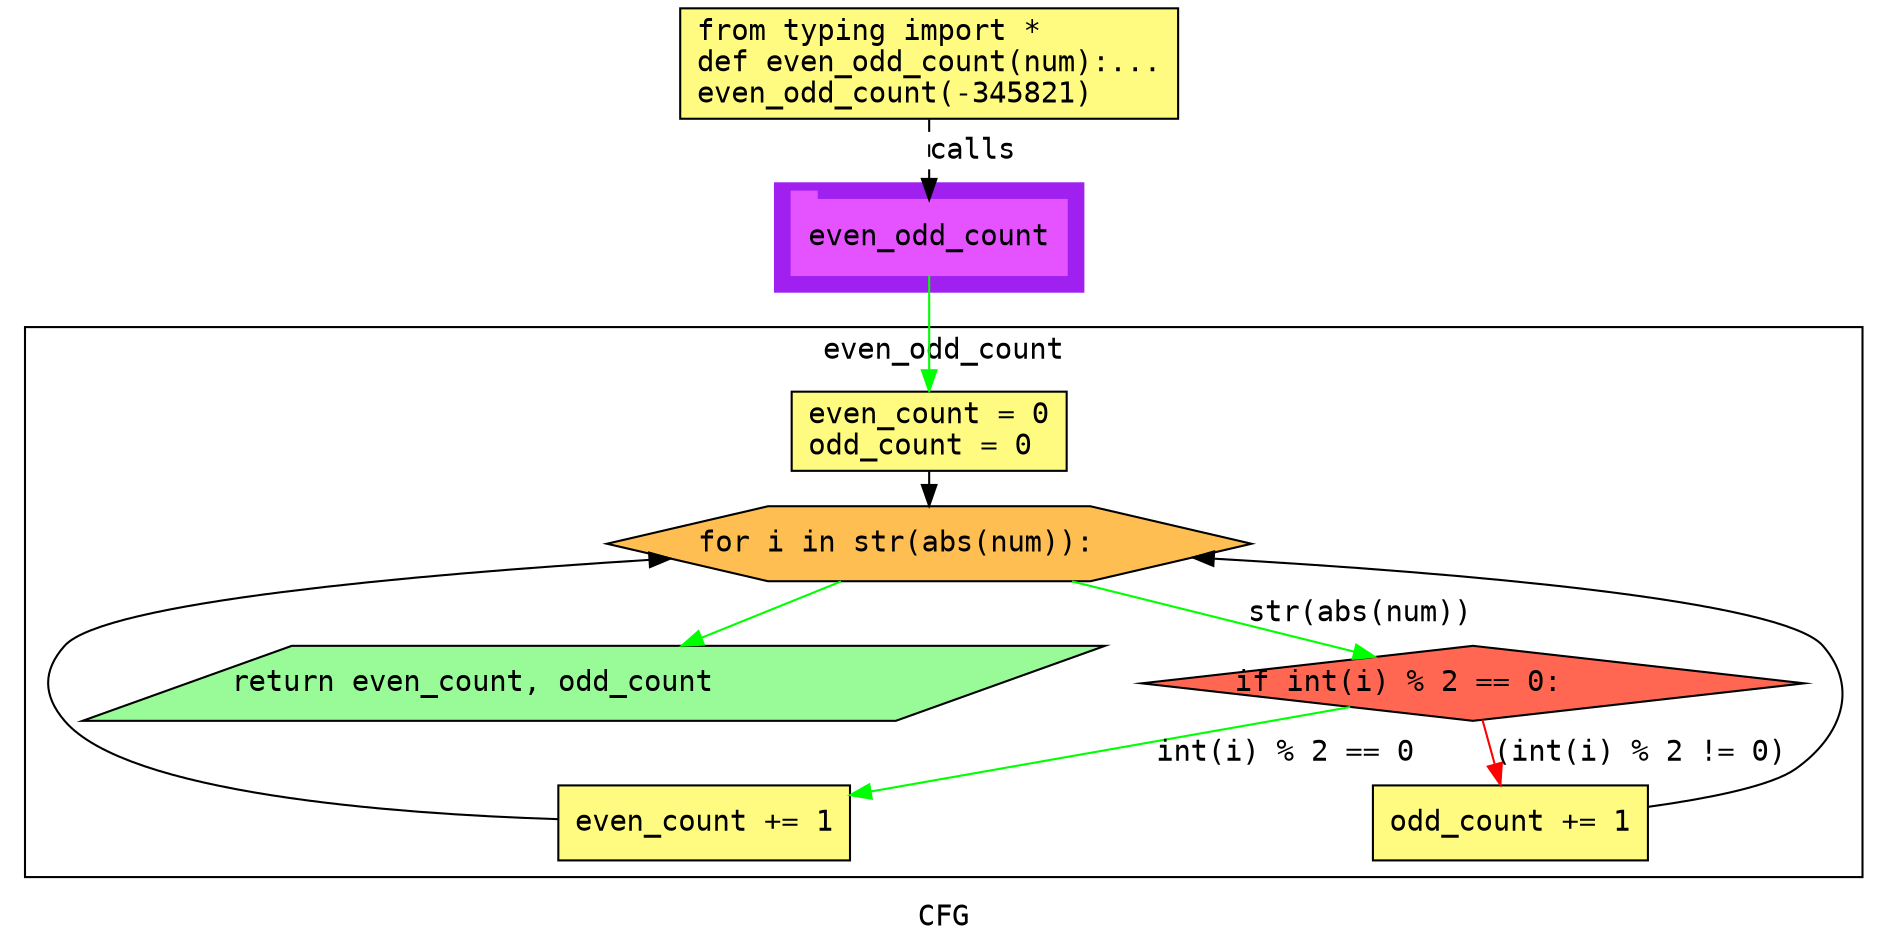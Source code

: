 digraph cluster10CFG {
	graph [bb="0,0,880,448",
		compound=True,
		fontname="DejaVu Sans Mono",
		label=CFG,
		lheight=0.21,
		lp="440,11.5",
		lwidth=0.35,
		pack=False,
		rankdir=TB,
		ranksep=0.02
	];
	node [fontname="DejaVu Sans Mono",
		label="\N"
	];
	edge [fontname="DejaVu Sans Mono"];
	subgraph cluster_1 {
		graph [bb="356,312,504,364",
			color=purple,
			compound=true,
			fontname="DejaVu Sans Mono",
			label="",
			rankdir=TB,
			ranksep=0.02,
			shape=tab,
			style=filled
		];
		node [fontname="DejaVu Sans Mono"];
		edge [fontname="DejaVu Sans Mono"];
		15	[color="#E552FF",
			height=0.5,
			label=even_odd_count,
			linenum="[14]",
			pos="430,338",
			shape=tab,
			style=filled,
			width=1.8333];
	}
	subgraph cluster0even_odd_count {
		graph [bb="8,31,872,295",
			compound=True,
			fontname="DejaVu Sans Mono",
			label=even_odd_count,
			lheight=0.21,
			lp="440,283.5",
			lwidth=1.61,
			pack=False,
			rankdir=TB,
			ranksep=0.02
		];
		node [fontname="DejaVu Sans Mono"];
		edge [fontname="DejaVu Sans Mono"];
		subgraph cluster_4 {
			graph [color=purple,
				compound=true,
				fontname="DejaVu Sans Mono",
				label="",
				rankdir=TB,
				ranksep=0.02,
				shape=tab,
				style=filled
			];
			node [fontname="DejaVu Sans Mono"];
			edge [fontname="DejaVu Sans Mono"];
		}
		subgraph cluster_7 {
			graph [color=purple,
				compound=true,
				fontname="DejaVu Sans Mono",
				label="",
				rankdir=TB,
				ranksep=0.02,
				shape=tab,
				style=filled
			];
			node [fontname="DejaVu Sans Mono"];
			edge [fontname="DejaVu Sans Mono"];
		}
		3	[fillcolor="#FFFB81",
			height=0.52778,
			label="even_count = 0\lodd_count = 0\l",
			linenum="[5, 6]",
			pos="430,245",
			shape=rectangle,
			style="filled,solid",
			width=1.8333];
		4	[fillcolor="#FFBE52",
			height=0.5,
			label="for i in str(abs(num)):\l",
			linenum="[7]",
			pos="430,191",
			shape=hexagon,
			style="filled,solid",
			width=4.2945];
		3 -> 4	[color=black,
			pos="e,430,209.22 430,225.81 430,223.71 430,221.53 430,219.33"];
		7	[fillcolor="#FF6752",
			height=0.5,
			label="if int(i) % 2 == 0:\l",
			linenum="[8]",
			pos="685,124",
			shape=diamond,
			style="filled,solid",
			width=4.4171];
		4 -> 7	[color=green,
			label="str(abs(num))",
			lp="634,157.5",
			pos="e,638.55,136.84 497,172.92 537.91,162.49 589.63,149.31 628.47,139.41"];
		8	[fillcolor="#98fb98",
			height=0.5,
			label="return even_count, odd_count\l",
			linenum="[12]",
			pos="272,124",
			shape=parallelogram,
			style="filled,solid",
			width=6.5647];
		4 -> 8	[color=green,
			pos="e,313.51,142.08 388.49,172.92 368.43,164.67 344.17,154.69 323,145.98"];
		10	[fillcolor="#FFFB81",
			height=0.5,
			label="even_count += 1\l",
			linenum="[9]",
			pos="325,57",
			shape=rectangle,
			style="filled,solid",
			width=1.9444];
		7 -> 10	[color=green,
			label="int(i) % 2 == 0",
			lp="599,90.5",
			pos="e,395.2,70.675 626.76,112.48 566.66,101.63 472.48,84.628 405.32,72.503"];
		12	[fillcolor="#FFFB81",
			height=0.5,
			label="odd_count += 1\l",
			linenum="[11]",
			pos="703,57",
			shape=rectangle,
			style="filled,solid",
			width=1.8333];
		7 -> 12	[color=red,
			label="(int(i) % 2 != 0)",
			lp="765.5,90.5",
			pos="e,698.19,75.363 689.64,106.26 691.4,99.892 693.46,92.458 695.42,85.359"];
		10 -> 4	[color=black,
			pos="e,307.22,183.5 254.74,59.197 176.03,62.2 55.671,72.341 27,106 16.625,118.18 16.376,130.04 27,142 44.977,162.25 186.64,175.48 296.99,\
182.83"];
		12 -> 4	[color=black,
			pos="e,555.67,184.23 769.01,64.701 798.11,68.722 828.33,74.695 840,83 861.88,98.567 870.59,121.72 853,142 834.18,163.7 682.21,176.75 \
565.76,183.65"];
	}
	1	[fillcolor="#FFFB81",
		height=0.73611,
		label="from typing import *\ldef even_odd_count(num):...\leven_odd_count(-345821)\l",
		linenum="[1]",
		pos="430,421.5",
		shape=rectangle,
		style="filled,solid",
		width=3.3194];
	1 -> 15	[label=calls,
		lp="451,379.5",
		pos="e,430,356.13 430,394.71 430,385.66 430,375.47 430,366.3",
		style=dashed];
	15 -> 3	[color=green,
		pos="e,430,264.29 430,319.88 430,307.12 430,289.4 430,274.52"];
}
